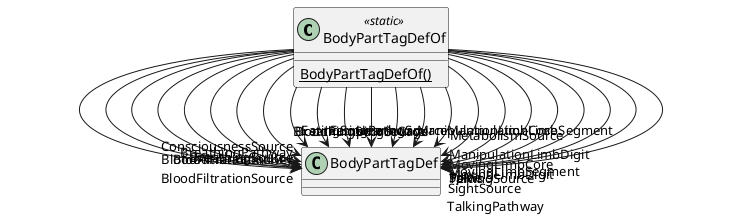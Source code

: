 @startuml
class BodyPartTagDefOf <<static>> {
    {static} BodyPartTagDefOf()
}
BodyPartTagDefOf --> "BloodFiltrationSource" BodyPartTagDef
BodyPartTagDefOf --> "BloodFiltrationLiver" BodyPartTagDef
BodyPartTagDefOf --> "BloodFiltrationKidney" BodyPartTagDef
BodyPartTagDefOf --> "BloodPumpingSource" BodyPartTagDef
BodyPartTagDefOf --> "BreathingSource" BodyPartTagDef
BodyPartTagDefOf --> "BreathingSourceCage" BodyPartTagDef
BodyPartTagDefOf --> "BreathingPathway" BodyPartTagDef
BodyPartTagDefOf --> "ConsciousnessSource" BodyPartTagDef
BodyPartTagDefOf --> "EatingSource" BodyPartTagDef
BodyPartTagDefOf --> "EatingPathway" BodyPartTagDef
BodyPartTagDefOf --> "HearingSource" BodyPartTagDef
BodyPartTagDefOf --> "MetabolismSource" BodyPartTagDef
BodyPartTagDefOf --> "ManipulationLimbCore" BodyPartTagDef
BodyPartTagDefOf --> "ManipulationLimbSegment" BodyPartTagDef
BodyPartTagDefOf --> "ManipulationLimbDigit" BodyPartTagDef
BodyPartTagDefOf --> "MovingLimbCore" BodyPartTagDef
BodyPartTagDefOf --> "MovingLimbSegment" BodyPartTagDef
BodyPartTagDefOf --> "MovingLimbDigit" BodyPartTagDef
BodyPartTagDefOf --> "Pelvis" BodyPartTagDef
BodyPartTagDefOf --> "SightSource" BodyPartTagDef
BodyPartTagDefOf --> "Spine" BodyPartTagDef
BodyPartTagDefOf --> "TalkingSource" BodyPartTagDef
BodyPartTagDefOf --> "TalkingPathway" BodyPartTagDef
@enduml
